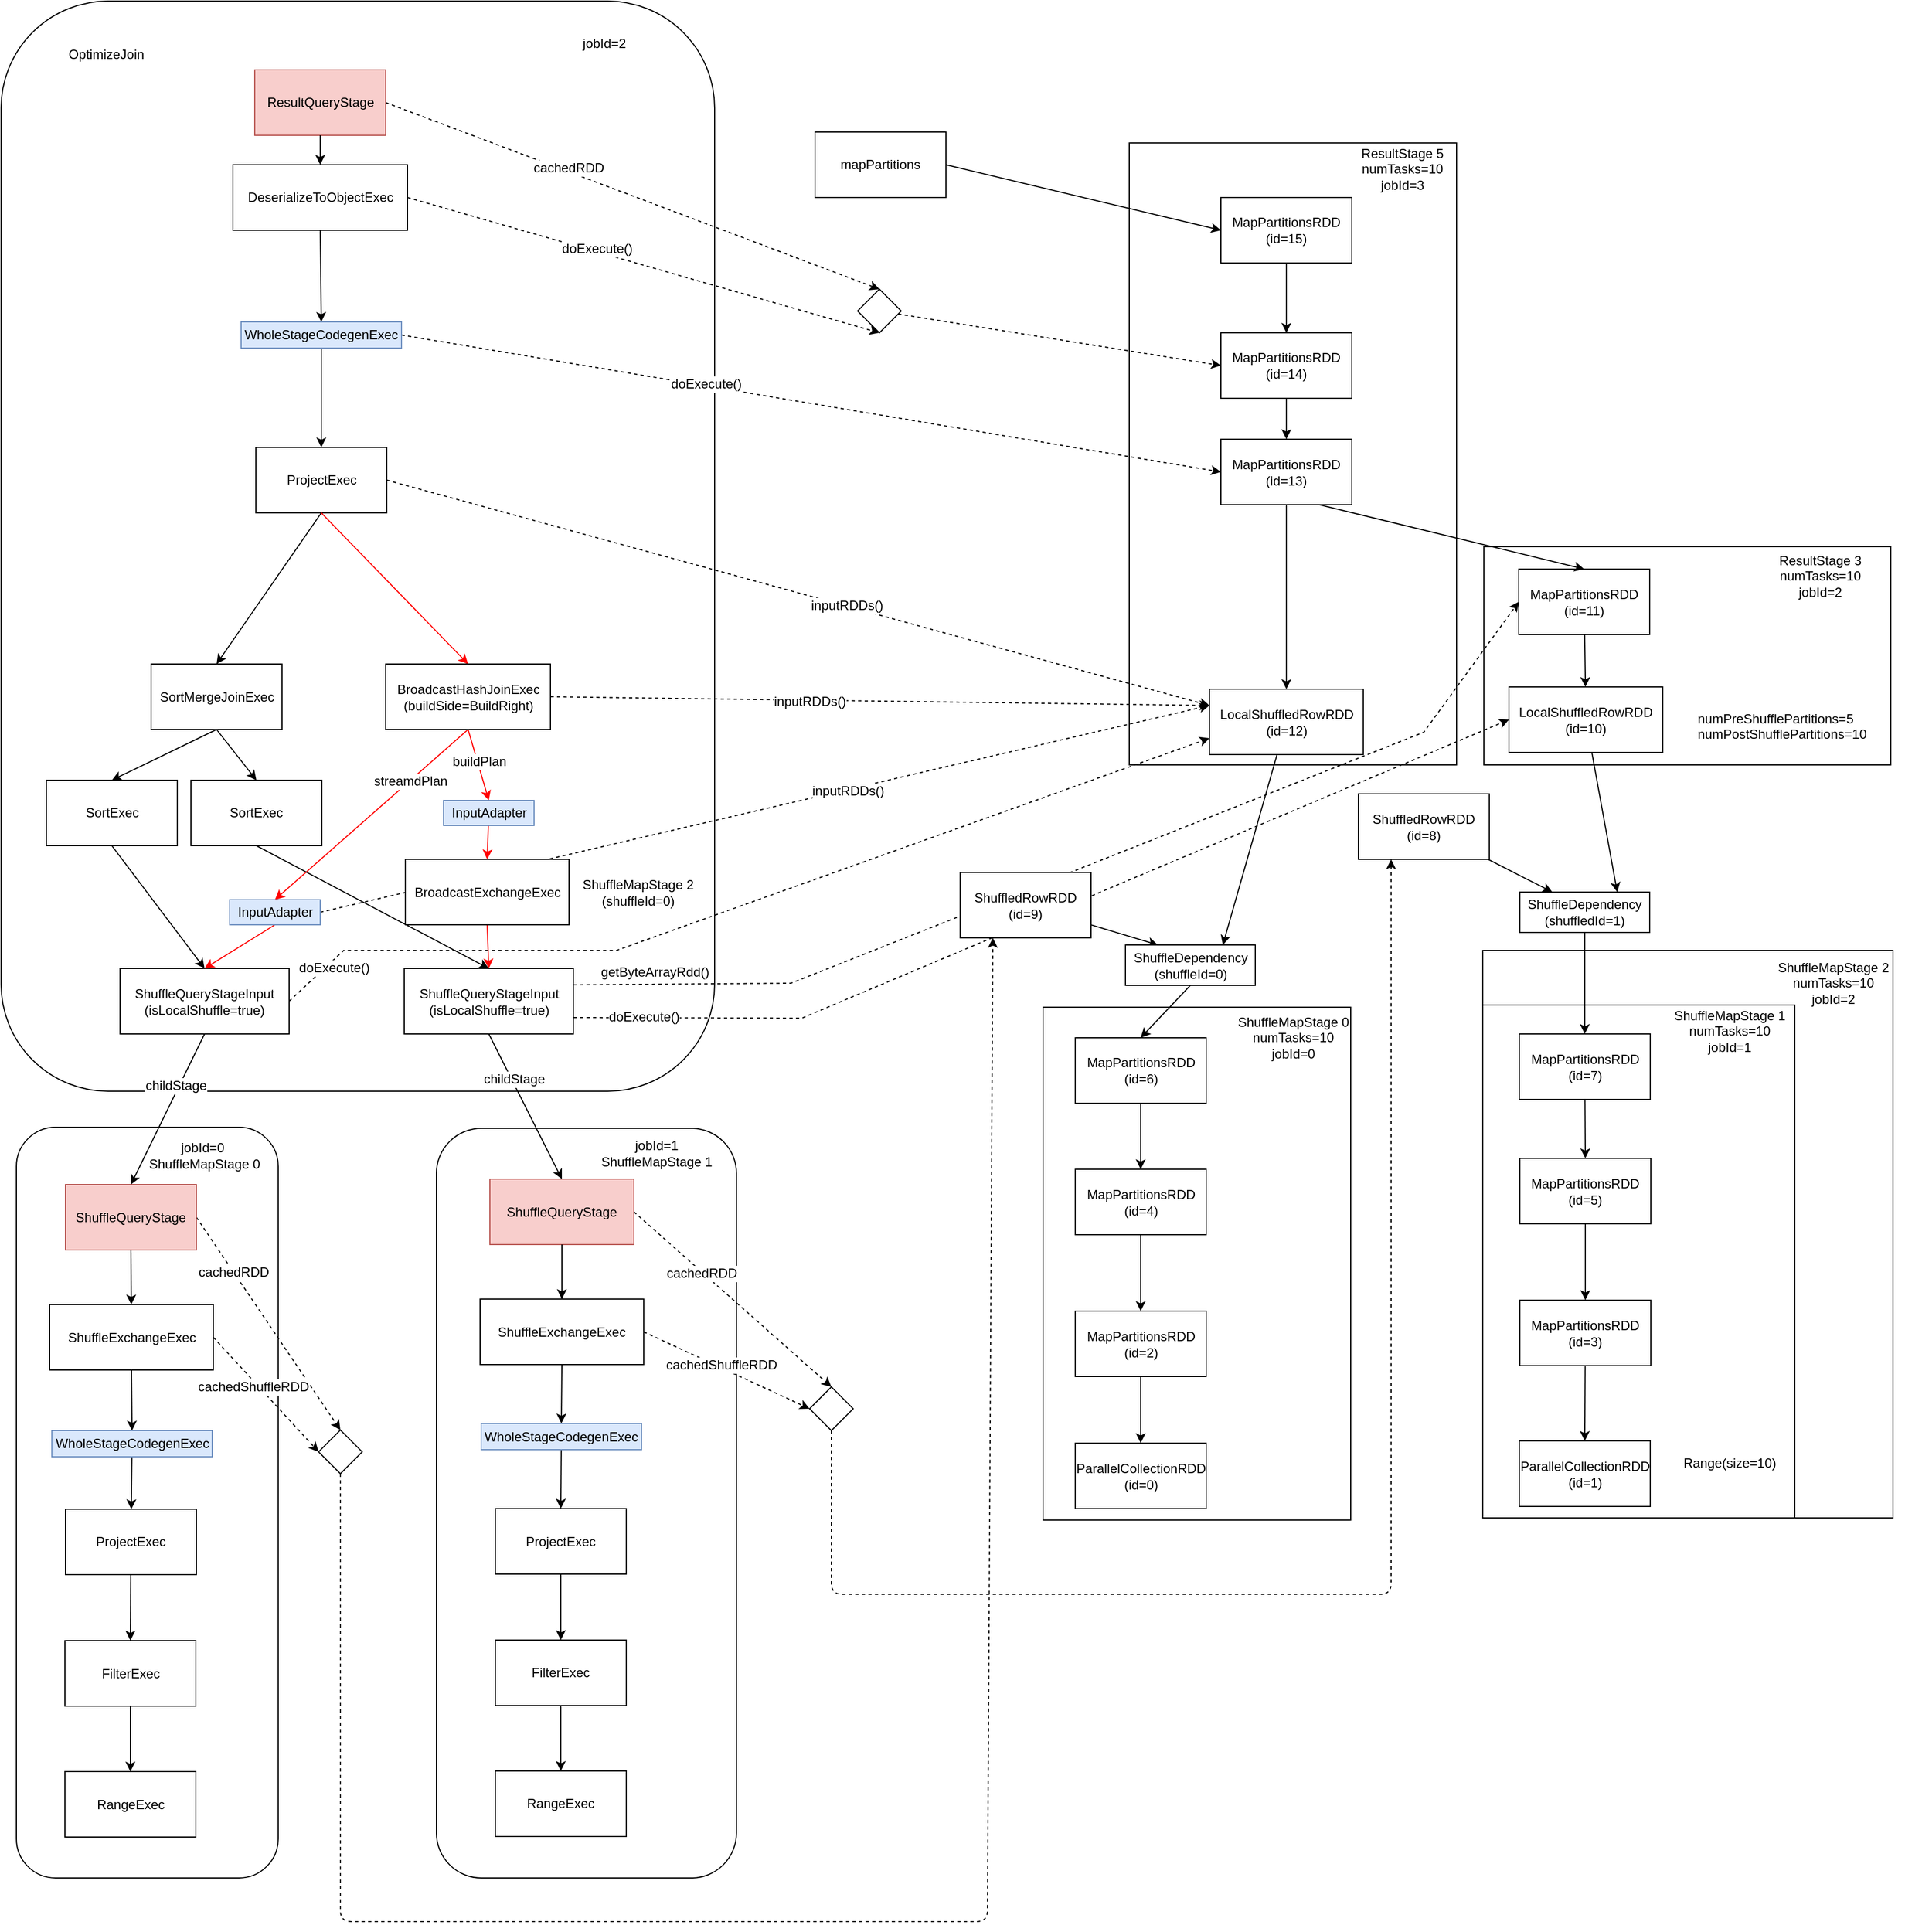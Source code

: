 <mxfile version="10.8.0" type="device"><diagram id="XQeV4VVUZS1YWY7sDf-z" name="第 1 页"><mxGraphModel dx="1158" dy="3215" grid="1" gridSize="10" guides="1" tooltips="1" connect="1" arrows="1" fold="1" page="1" pageScale="1" pageWidth="827" pageHeight="1169" math="0" shadow="0"><root><mxCell id="0"/><mxCell id="1" parent="0"/><mxCell id="0ETupRUefudQ_ra8ftzo-1" value="" style="rounded=0;whiteSpace=wrap;html=1;" vertex="1" parent="1"><mxGeometry x="1080" y="-1130" width="300" height="570" as="geometry"/></mxCell><mxCell id="0ETupRUefudQ_ra8ftzo-2" value="" style="rounded=0;whiteSpace=wrap;html=1;" vertex="1" parent="1"><mxGeometry x="1404" y="-390" width="376" height="520" as="geometry"/></mxCell><mxCell id="0ETupRUefudQ_ra8ftzo-3" value="" style="rounded=0;whiteSpace=wrap;html=1;" vertex="1" parent="1"><mxGeometry x="1404" y="-340" width="286" height="470" as="geometry"/></mxCell><mxCell id="0ETupRUefudQ_ra8ftzo-4" value="" style="rounded=0;whiteSpace=wrap;html=1;" vertex="1" parent="1"><mxGeometry x="1001" y="-338" width="282" height="470" as="geometry"/></mxCell><mxCell id="0ETupRUefudQ_ra8ftzo-5" value="" style="rounded=0;whiteSpace=wrap;html=1;" vertex="1" parent="1"><mxGeometry x="1405" y="-760" width="373" height="200" as="geometry"/></mxCell><mxCell id="0ETupRUefudQ_ra8ftzo-6" value="" style="rounded=1;whiteSpace=wrap;html=1;" vertex="1" parent="1"><mxGeometry x="46" y="-1260" width="654" height="999" as="geometry"/></mxCell><mxCell id="0ETupRUefudQ_ra8ftzo-7" value="" style="endArrow=classic;html=1;entryX=0.5;entryY=0;entryDx=0;entryDy=0;exitX=0.5;exitY=1;exitDx=0;exitDy=0;fillColor=#f8cecc;strokeColor=#FF0000;" edge="1" parent="1" source="0ETupRUefudQ_ra8ftzo-62" target="0ETupRUefudQ_ra8ftzo-135"><mxGeometry width="50" height="50" relative="1" as="geometry"><mxPoint x="382" y="-403.5" as="sourcePoint"/><mxPoint x="332" y="-353.5" as="targetPoint"/></mxGeometry></mxCell><mxCell id="0ETupRUefudQ_ra8ftzo-8" value="streamdPlan" style="text;html=1;resizable=0;points=[];align=center;verticalAlign=middle;labelBackgroundColor=#ffffff;" vertex="1" connectable="0" parent="0ETupRUefudQ_ra8ftzo-7"><mxGeometry x="-0.394" relative="1" as="geometry"><mxPoint as="offset"/></mxGeometry></mxCell><mxCell id="0ETupRUefudQ_ra8ftzo-9" value="" style="rounded=1;whiteSpace=wrap;html=1;" vertex="1" parent="1"><mxGeometry x="445" y="-227" width="275" height="687" as="geometry"/></mxCell><mxCell id="0ETupRUefudQ_ra8ftzo-10" value="" style="rounded=1;whiteSpace=wrap;html=1;" vertex="1" parent="1"><mxGeometry x="60" y="-228" width="240" height="688" as="geometry"/></mxCell><mxCell id="0ETupRUefudQ_ra8ftzo-11" value="" style="rounded=0;orthogonalLoop=1;jettySize=auto;html=1;endArrow=classic;endFill=1;exitX=0.5;exitY=1;exitDx=0;exitDy=0;" edge="1" parent="1" source="0ETupRUefudQ_ra8ftzo-50" target="0ETupRUefudQ_ra8ftzo-59"><mxGeometry relative="1" as="geometry"><mxPoint x="220" y="-91" as="sourcePoint"/><mxPoint x="140" y="-91" as="targetPoint"/></mxGeometry></mxCell><mxCell id="0ETupRUefudQ_ra8ftzo-12" style="edgeStyle=none;rounded=0;orthogonalLoop=1;jettySize=auto;html=1;endArrow=classic;endFill=1;exitX=0.5;exitY=1;exitDx=0;exitDy=0;entryX=0.5;entryY=0;entryDx=0;entryDy=0;" edge="1" parent="1" source="0ETupRUefudQ_ra8ftzo-59" target="0ETupRUefudQ_ra8ftzo-141"><mxGeometry relative="1" as="geometry"/></mxCell><mxCell id="0ETupRUefudQ_ra8ftzo-13" value="ProjectExec" style="rounded=0;whiteSpace=wrap;html=1;" vertex="1" parent="1"><mxGeometry x="105" y="122" width="120" height="60" as="geometry"/></mxCell><mxCell id="0ETupRUefudQ_ra8ftzo-14" style="edgeStyle=none;rounded=0;orthogonalLoop=1;jettySize=auto;html=1;endArrow=classic;endFill=1;exitX=0.5;exitY=1;exitDx=0;exitDy=0;entryX=0.5;entryY=0;entryDx=0;entryDy=0;" edge="1" parent="1" source="0ETupRUefudQ_ra8ftzo-56" target="0ETupRUefudQ_ra8ftzo-139"><mxGeometry relative="1" as="geometry"/></mxCell><mxCell id="0ETupRUefudQ_ra8ftzo-15" value="ProjectExec" style="rounded=0;whiteSpace=wrap;html=1;" vertex="1" parent="1"><mxGeometry x="499" y="121.5" width="120" height="60" as="geometry"/></mxCell><mxCell id="0ETupRUefudQ_ra8ftzo-16" value="" style="endArrow=none;html=1;exitX=0.5;exitY=0;exitDx=0;exitDy=0;entryX=0.5;entryY=1;entryDx=0;entryDy=0;startArrow=classic;startFill=1;endFill=0;" edge="1" parent="1" source="0ETupRUefudQ_ra8ftzo-50" target="0ETupRUefudQ_ra8ftzo-40"><mxGeometry width="50" height="50" relative="1" as="geometry"><mxPoint x="294.5" y="-166" as="sourcePoint"/><mxPoint x="119.5" y="-221.526" as="targetPoint"/></mxGeometry></mxCell><mxCell id="0ETupRUefudQ_ra8ftzo-17" value="childStage" style="text;html=1;resizable=0;points=[];align=center;verticalAlign=middle;labelBackgroundColor=#ffffff;" vertex="1" connectable="0" parent="0ETupRUefudQ_ra8ftzo-16"><mxGeometry x="0.304" y="3" relative="1" as="geometry"><mxPoint as="offset"/></mxGeometry></mxCell><mxCell id="0ETupRUefudQ_ra8ftzo-18" value="" style="endArrow=none;html=1;entryX=0.5;entryY=1;entryDx=0;entryDy=0;exitX=0.5;exitY=0;exitDx=0;exitDy=0;startArrow=classic;startFill=1;endFill=0;" edge="1" parent="1" source="0ETupRUefudQ_ra8ftzo-53" target="0ETupRUefudQ_ra8ftzo-47"><mxGeometry width="50" height="50" relative="1" as="geometry"><mxPoint x="504.5" y="-147" as="sourcePoint"/><mxPoint x="452.5" y="-216" as="targetPoint"/></mxGeometry></mxCell><mxCell id="0ETupRUefudQ_ra8ftzo-19" value="childStage" style="text;html=1;resizable=0;points=[];align=center;verticalAlign=middle;labelBackgroundColor=#ffffff;" vertex="1" connectable="0" parent="0ETupRUefudQ_ra8ftzo-18"><mxGeometry x="0.363" y="-2" relative="1" as="geometry"><mxPoint as="offset"/></mxGeometry></mxCell><mxCell id="0ETupRUefudQ_ra8ftzo-20" style="edgeStyle=none;rounded=0;orthogonalLoop=1;jettySize=auto;html=1;dashed=1;entryX=0.5;entryY=0;entryDx=0;entryDy=0;exitX=1;exitY=0.5;exitDx=0;exitDy=0;" edge="1" parent="1" source="0ETupRUefudQ_ra8ftzo-22" target="0ETupRUefudQ_ra8ftzo-118"><mxGeometry relative="1" as="geometry"/></mxCell><mxCell id="0ETupRUefudQ_ra8ftzo-21" value="cachedRDD" style="text;html=1;resizable=0;points=[];align=center;verticalAlign=middle;labelBackgroundColor=#ffffff;" vertex="1" connectable="0" parent="0ETupRUefudQ_ra8ftzo-20"><mxGeometry x="-0.266" y="3" relative="1" as="geometry"><mxPoint as="offset"/></mxGeometry></mxCell><mxCell id="0ETupRUefudQ_ra8ftzo-22" value="&lt;span&gt;ResultQueryStage&lt;/span&gt;" style="rounded=0;whiteSpace=wrap;html=1;fillColor=#f8cecc;strokeColor=#b85450;" vertex="1" parent="1"><mxGeometry x="278.5" y="-1197" width="120" height="60" as="geometry"/></mxCell><mxCell id="0ETupRUefudQ_ra8ftzo-23" style="edgeStyle=none;rounded=0;orthogonalLoop=1;jettySize=auto;html=1;exitX=0.5;exitY=1;exitDx=0;exitDy=0;entryX=0.5;entryY=0;entryDx=0;entryDy=0;endArrow=classic;endFill=1;" edge="1" parent="1" source="0ETupRUefudQ_ra8ftzo-22" target="0ETupRUefudQ_ra8ftzo-26"><mxGeometry relative="1" as="geometry"/></mxCell><mxCell id="0ETupRUefudQ_ra8ftzo-24" style="edgeStyle=none;rounded=0;orthogonalLoop=1;jettySize=auto;html=1;entryX=0.5;entryY=1;entryDx=0;entryDy=0;dashed=1;exitX=1;exitY=0.5;exitDx=0;exitDy=0;" edge="1" parent="1" source="0ETupRUefudQ_ra8ftzo-26" target="0ETupRUefudQ_ra8ftzo-118"><mxGeometry relative="1" as="geometry"/></mxCell><mxCell id="0ETupRUefudQ_ra8ftzo-25" value="doExecute()" style="text;html=1;resizable=0;points=[];align=center;verticalAlign=middle;labelBackgroundColor=#ffffff;" vertex="1" connectable="0" parent="0ETupRUefudQ_ra8ftzo-24"><mxGeometry x="-0.202" y="3" relative="1" as="geometry"><mxPoint as="offset"/></mxGeometry></mxCell><mxCell id="0ETupRUefudQ_ra8ftzo-26" value="&lt;span&gt;DeserializeToObjectExec&lt;/span&gt;" style="rounded=0;whiteSpace=wrap;html=1;" vertex="1" parent="1"><mxGeometry x="258.5" y="-1110" width="160" height="60" as="geometry"/></mxCell><mxCell id="0ETupRUefudQ_ra8ftzo-27" style="edgeStyle=none;rounded=0;orthogonalLoop=1;jettySize=auto;html=1;exitX=0.5;exitY=1;exitDx=0;exitDy=0;entryX=0.5;entryY=0;entryDx=0;entryDy=0;endArrow=classic;endFill=1;" edge="1" parent="1" source="0ETupRUefudQ_ra8ftzo-26" target="0ETupRUefudQ_ra8ftzo-131"><mxGeometry relative="1" as="geometry"/></mxCell><mxCell id="0ETupRUefudQ_ra8ftzo-28" style="edgeStyle=none;rounded=0;orthogonalLoop=1;jettySize=auto;html=1;dashed=1;exitX=1;exitY=0.5;exitDx=0;exitDy=0;entryX=0;entryY=0.25;entryDx=0;entryDy=0;" edge="1" parent="1" source="0ETupRUefudQ_ra8ftzo-62" target="0ETupRUefudQ_ra8ftzo-104"><mxGeometry relative="1" as="geometry"><mxPoint x="1050" y="-640" as="targetPoint"/></mxGeometry></mxCell><mxCell id="0ETupRUefudQ_ra8ftzo-29" value="&lt;span&gt;inputRDDs&lt;/span&gt;()" style="text;html=1;resizable=0;points=[];align=center;verticalAlign=middle;labelBackgroundColor=#ffffff;" vertex="1" connectable="0" parent="0ETupRUefudQ_ra8ftzo-28"><mxGeometry x="-0.213" y="-1" relative="1" as="geometry"><mxPoint as="offset"/></mxGeometry></mxCell><mxCell id="0ETupRUefudQ_ra8ftzo-30" style="edgeStyle=none;rounded=0;orthogonalLoop=1;jettySize=auto;html=1;dashed=1;entryX=0;entryY=0.25;entryDx=0;entryDy=0;exitX=1;exitY=0.5;exitDx=0;exitDy=0;" edge="1" parent="1" source="0ETupRUefudQ_ra8ftzo-32" target="0ETupRUefudQ_ra8ftzo-104"><mxGeometry relative="1" as="geometry"><mxPoint x="1030" y="-710" as="targetPoint"/></mxGeometry></mxCell><mxCell id="0ETupRUefudQ_ra8ftzo-31" value="inputRDDs()" style="text;html=1;resizable=0;points=[];align=center;verticalAlign=middle;labelBackgroundColor=#ffffff;" vertex="1" connectable="0" parent="0ETupRUefudQ_ra8ftzo-30"><mxGeometry x="0.117" y="1" relative="1" as="geometry"><mxPoint as="offset"/></mxGeometry></mxCell><mxCell id="0ETupRUefudQ_ra8ftzo-32" value="ProjectExec" style="rounded=0;whiteSpace=wrap;html=1;" vertex="1" parent="1"><mxGeometry x="279.5" y="-851" width="120" height="60" as="geometry"/></mxCell><mxCell id="0ETupRUefudQ_ra8ftzo-33" style="edgeStyle=none;rounded=0;orthogonalLoop=1;jettySize=auto;html=1;exitX=0.5;exitY=1;exitDx=0;exitDy=0;entryX=0.5;entryY=0;entryDx=0;entryDy=0;endArrow=classic;endFill=1;" edge="1" parent="1" source="0ETupRUefudQ_ra8ftzo-32" target="0ETupRUefudQ_ra8ftzo-34"><mxGeometry relative="1" as="geometry"/></mxCell><mxCell id="0ETupRUefudQ_ra8ftzo-34" value="SortMergeJoinExec" style="rounded=0;whiteSpace=wrap;html=1;" vertex="1" parent="1"><mxGeometry x="183.5" y="-652.5" width="120" height="60" as="geometry"/></mxCell><mxCell id="0ETupRUefudQ_ra8ftzo-35" style="edgeStyle=none;rounded=0;orthogonalLoop=1;jettySize=auto;html=1;exitX=0.5;exitY=1;exitDx=0;exitDy=0;entryX=0.5;entryY=0;entryDx=0;entryDy=0;endArrow=classic;endFill=1;" edge="1" parent="1" source="0ETupRUefudQ_ra8ftzo-34" target="0ETupRUefudQ_ra8ftzo-36"><mxGeometry relative="1" as="geometry"/></mxCell><mxCell id="0ETupRUefudQ_ra8ftzo-36" value="SortExec" style="rounded=0;whiteSpace=wrap;html=1;" vertex="1" parent="1"><mxGeometry x="87.5" y="-546" width="120" height="60" as="geometry"/></mxCell><mxCell id="0ETupRUefudQ_ra8ftzo-37" style="edgeStyle=none;rounded=0;orthogonalLoop=1;jettySize=auto;html=1;entryX=0.5;entryY=0;entryDx=0;entryDy=0;endArrow=classic;endFill=1;exitX=0.5;exitY=1;exitDx=0;exitDy=0;" edge="1" parent="1" source="0ETupRUefudQ_ra8ftzo-36" target="0ETupRUefudQ_ra8ftzo-40"><mxGeometry relative="1" as="geometry"/></mxCell><mxCell id="0ETupRUefudQ_ra8ftzo-38" style="edgeStyle=none;rounded=0;orthogonalLoop=1;jettySize=auto;html=1;entryX=0;entryY=0.75;entryDx=0;entryDy=0;dashed=1;exitX=1;exitY=0.5;exitDx=0;exitDy=0;" edge="1" parent="1" source="0ETupRUefudQ_ra8ftzo-40" target="0ETupRUefudQ_ra8ftzo-104"><mxGeometry relative="1" as="geometry"><Array as="points"><mxPoint x="360" y="-390"/><mxPoint x="610" y="-390"/></Array></mxGeometry></mxCell><mxCell id="0ETupRUefudQ_ra8ftzo-39" value="doExecute()" style="text;html=1;resizable=0;points=[];align=center;verticalAlign=middle;labelBackgroundColor=#ffffff;" vertex="1" connectable="0" parent="0ETupRUefudQ_ra8ftzo-38"><mxGeometry x="0.164" relative="1" as="geometry"><mxPoint x="-450.5" y="84.5" as="offset"/></mxGeometry></mxCell><mxCell id="0ETupRUefudQ_ra8ftzo-40" value="&lt;span&gt;ShuffleQueryStageInput&lt;br&gt;(isLocalShuffle=true)&lt;br&gt;&lt;/span&gt;" style="rounded=0;whiteSpace=wrap;html=1;" vertex="1" parent="1"><mxGeometry x="155" y="-373.5" width="155" height="60" as="geometry"/></mxCell><mxCell id="0ETupRUefudQ_ra8ftzo-41" style="edgeStyle=none;rounded=0;orthogonalLoop=1;jettySize=auto;html=1;entryX=0.5;entryY=0;entryDx=0;entryDy=0;endArrow=classic;endFill=1;exitX=0.5;exitY=1;exitDx=0;exitDy=0;" edge="1" parent="1" source="0ETupRUefudQ_ra8ftzo-63" target="0ETupRUefudQ_ra8ftzo-47"><mxGeometry relative="1" as="geometry"/></mxCell><mxCell id="0ETupRUefudQ_ra8ftzo-42" style="edgeStyle=none;rounded=0;orthogonalLoop=1;jettySize=auto;html=1;entryX=0.5;entryY=0;entryDx=0;entryDy=0;startArrow=none;startFill=0;endArrow=classic;endFill=1;exitX=0.5;exitY=1;exitDx=0;exitDy=0;fillColor=#f8cecc;strokeColor=#FF0000;" edge="1" parent="1" source="0ETupRUefudQ_ra8ftzo-144" target="0ETupRUefudQ_ra8ftzo-47"><mxGeometry relative="1" as="geometry"/></mxCell><mxCell id="0ETupRUefudQ_ra8ftzo-43" style="edgeStyle=none;rounded=0;orthogonalLoop=1;jettySize=auto;html=1;entryX=0;entryY=0.5;entryDx=0;entryDy=0;dashed=1;exitX=1;exitY=0.75;exitDx=0;exitDy=0;" edge="1" parent="1" source="0ETupRUefudQ_ra8ftzo-47" target="0ETupRUefudQ_ra8ftzo-75"><mxGeometry relative="1" as="geometry"><Array as="points"><mxPoint x="780" y="-328"/></Array></mxGeometry></mxCell><mxCell id="0ETupRUefudQ_ra8ftzo-44" value="doExecute()" style="text;html=1;resizable=0;points=[];align=center;verticalAlign=middle;labelBackgroundColor=#ffffff;" vertex="1" connectable="0" parent="0ETupRUefudQ_ra8ftzo-43"><mxGeometry x="-0.413" y="1" relative="1" as="geometry"><mxPoint x="-199" y="22" as="offset"/></mxGeometry></mxCell><mxCell id="0ETupRUefudQ_ra8ftzo-45" style="edgeStyle=none;rounded=0;orthogonalLoop=1;jettySize=auto;html=1;entryX=0;entryY=0.5;entryDx=0;entryDy=0;dashed=1;exitX=1;exitY=0.25;exitDx=0;exitDy=0;" edge="1" parent="1" source="0ETupRUefudQ_ra8ftzo-47" target="0ETupRUefudQ_ra8ftzo-73"><mxGeometry relative="1" as="geometry"><Array as="points"><mxPoint x="770" y="-360"/><mxPoint x="1350" y="-590"/></Array></mxGeometry></mxCell><mxCell id="0ETupRUefudQ_ra8ftzo-46" value="getByteArrayRdd()&lt;br&gt;" style="text;html=1;resizable=0;points=[];align=center;verticalAlign=middle;labelBackgroundColor=#ffffff;" vertex="1" connectable="0" parent="0ETupRUefudQ_ra8ftzo-45"><mxGeometry x="-0.046" y="3" relative="1" as="geometry"><mxPoint x="-370" y="89.5" as="offset"/></mxGeometry></mxCell><mxCell id="0ETupRUefudQ_ra8ftzo-47" value="&lt;span&gt;ShuffleQueryStageInput&lt;br&gt;(isLocalShuffle=true)&lt;br&gt;&lt;/span&gt;" style="rounded=0;whiteSpace=wrap;html=1;" vertex="1" parent="1"><mxGeometry x="415.5" y="-373.5" width="155" height="60" as="geometry"/></mxCell><mxCell id="0ETupRUefudQ_ra8ftzo-48" style="edgeStyle=none;rounded=0;orthogonalLoop=1;jettySize=auto;html=1;entryX=0.5;entryY=0;entryDx=0;entryDy=0;dashed=1;exitX=1;exitY=0.5;exitDx=0;exitDy=0;" edge="1" parent="1" source="0ETupRUefudQ_ra8ftzo-50" target="0ETupRUefudQ_ra8ftzo-115"><mxGeometry relative="1" as="geometry"/></mxCell><mxCell id="0ETupRUefudQ_ra8ftzo-49" value="cachedRDD" style="text;html=1;resizable=0;points=[];align=center;verticalAlign=middle;labelBackgroundColor=#ffffff;" vertex="1" connectable="0" parent="0ETupRUefudQ_ra8ftzo-48"><mxGeometry x="-0.482" relative="1" as="geometry"><mxPoint as="offset"/></mxGeometry></mxCell><mxCell id="0ETupRUefudQ_ra8ftzo-50" value="&lt;span&gt;ShuffleQueryStage&lt;/span&gt;" style="rounded=0;whiteSpace=wrap;html=1;fillColor=#f8cecc;strokeColor=#b85450;" vertex="1" parent="1"><mxGeometry x="105" y="-175.5" width="120" height="60" as="geometry"/></mxCell><mxCell id="0ETupRUefudQ_ra8ftzo-51" style="edgeStyle=none;rounded=0;orthogonalLoop=1;jettySize=auto;html=1;entryX=0.5;entryY=0;entryDx=0;entryDy=0;dashed=1;exitX=1;exitY=0.5;exitDx=0;exitDy=0;" edge="1" parent="1" source="0ETupRUefudQ_ra8ftzo-53" target="0ETupRUefudQ_ra8ftzo-116"><mxGeometry relative="1" as="geometry"/></mxCell><mxCell id="0ETupRUefudQ_ra8ftzo-52" value="cachedRDD" style="text;html=1;resizable=0;points=[];align=center;verticalAlign=middle;labelBackgroundColor=#ffffff;" vertex="1" connectable="0" parent="0ETupRUefudQ_ra8ftzo-51"><mxGeometry x="-0.308" y="-1" relative="1" as="geometry"><mxPoint as="offset"/></mxGeometry></mxCell><mxCell id="0ETupRUefudQ_ra8ftzo-53" value="&lt;span&gt;Shuffle&lt;/span&gt;&lt;span&gt;QueryStage&lt;/span&gt;" style="rounded=0;whiteSpace=wrap;html=1;fillColor=#f8cecc;strokeColor=#b85450;" vertex="1" parent="1"><mxGeometry x="494" y="-180.5" width="132" height="60" as="geometry"/></mxCell><mxCell id="0ETupRUefudQ_ra8ftzo-54" style="edgeStyle=none;rounded=0;orthogonalLoop=1;jettySize=auto;html=1;entryX=0;entryY=0.5;entryDx=0;entryDy=0;dashed=1;exitX=1;exitY=0.5;exitDx=0;exitDy=0;" edge="1" parent="1" source="0ETupRUefudQ_ra8ftzo-56" target="0ETupRUefudQ_ra8ftzo-116"><mxGeometry relative="1" as="geometry"/></mxCell><mxCell id="0ETupRUefudQ_ra8ftzo-55" value="cachedShuffleRDD" style="text;html=1;resizable=0;points=[];align=center;verticalAlign=middle;labelBackgroundColor=#ffffff;" vertex="1" connectable="0" parent="0ETupRUefudQ_ra8ftzo-54"><mxGeometry x="-0.316" y="-2" relative="1" as="geometry"><mxPoint x="19" y="4" as="offset"/></mxGeometry></mxCell><mxCell id="0ETupRUefudQ_ra8ftzo-56" value="&lt;span&gt;ShuffleExchangeExec&lt;/span&gt;" style="rounded=0;whiteSpace=wrap;html=1;" vertex="1" parent="1"><mxGeometry x="485" y="-70.5" width="150" height="60" as="geometry"/></mxCell><mxCell id="0ETupRUefudQ_ra8ftzo-57" style="edgeStyle=none;rounded=0;orthogonalLoop=1;jettySize=auto;html=1;entryX=0;entryY=0.5;entryDx=0;entryDy=0;dashed=1;exitX=1;exitY=0.5;exitDx=0;exitDy=0;" edge="1" parent="1" source="0ETupRUefudQ_ra8ftzo-59" target="0ETupRUefudQ_ra8ftzo-115"><mxGeometry relative="1" as="geometry"/></mxCell><mxCell id="0ETupRUefudQ_ra8ftzo-58" value="cachedShuffleRDD" style="text;html=1;resizable=0;points=[];align=center;verticalAlign=middle;labelBackgroundColor=#ffffff;" vertex="1" connectable="0" parent="0ETupRUefudQ_ra8ftzo-57"><mxGeometry x="-0.378" y="2" relative="1" as="geometry"><mxPoint x="5" y="14" as="offset"/></mxGeometry></mxCell><mxCell id="0ETupRUefudQ_ra8ftzo-59" value="&lt;pre&gt;&lt;font face=&quot;Helvetica&quot;&gt;ShuffleExchangeExec&lt;/font&gt;&lt;/pre&gt;" style="rounded=0;whiteSpace=wrap;html=1;" vertex="1" parent="1"><mxGeometry x="90.5" y="-65.5" width="150" height="60" as="geometry"/></mxCell><mxCell id="0ETupRUefudQ_ra8ftzo-60" value="" style="endArrow=classic;html=1;exitX=0.5;exitY=1;exitDx=0;exitDy=0;" edge="1" parent="1" source="0ETupRUefudQ_ra8ftzo-53" target="0ETupRUefudQ_ra8ftzo-56"><mxGeometry width="50" height="50" relative="1" as="geometry"><mxPoint x="565" y="-120.5" as="sourcePoint"/><mxPoint x="515" y="-70.5" as="targetPoint"/></mxGeometry></mxCell><mxCell id="0ETupRUefudQ_ra8ftzo-61" style="edgeStyle=none;rounded=0;orthogonalLoop=1;jettySize=auto;html=1;endArrow=classic;endFill=1;exitX=0.5;exitY=1;exitDx=0;exitDy=0;entryX=0.5;entryY=0;entryDx=0;entryDy=0;fillColor=#f8cecc;strokeColor=#FF0000;" edge="1" parent="1" source="0ETupRUefudQ_ra8ftzo-32" target="0ETupRUefudQ_ra8ftzo-62"><mxGeometry relative="1" as="geometry"/></mxCell><mxCell id="0ETupRUefudQ_ra8ftzo-62" value="BroadcastHashJoinExec&lt;br&gt;(buildSide=BuildRight)&lt;br&gt;" style="rounded=0;whiteSpace=wrap;html=1;" vertex="1" parent="1"><mxGeometry x="398.5" y="-652.5" width="151" height="60" as="geometry"/></mxCell><mxCell id="0ETupRUefudQ_ra8ftzo-63" value="SortExec" style="rounded=0;whiteSpace=wrap;html=1;" vertex="1" parent="1"><mxGeometry x="220" y="-546" width="120" height="60" as="geometry"/></mxCell><mxCell id="0ETupRUefudQ_ra8ftzo-64" value="" style="endArrow=classic;html=1;entryX=0.5;entryY=0;entryDx=0;entryDy=0;exitX=0.5;exitY=1;exitDx=0;exitDy=0;" edge="1" parent="1" source="0ETupRUefudQ_ra8ftzo-34" target="0ETupRUefudQ_ra8ftzo-63"><mxGeometry width="50" height="50" relative="1" as="geometry"><mxPoint x="399" y="-453.5" as="sourcePoint"/><mxPoint x="349" y="-403.5" as="targetPoint"/></mxGeometry></mxCell><mxCell id="0ETupRUefudQ_ra8ftzo-65" value="" style="endArrow=classic;html=1;entryX=0.5;entryY=0;entryDx=0;entryDy=0;exitX=0.5;exitY=1;exitDx=0;exitDy=0;fillColor=#f8cecc;strokeColor=#FF0000;" edge="1" parent="1" source="0ETupRUefudQ_ra8ftzo-62" target="0ETupRUefudQ_ra8ftzo-137"><mxGeometry width="50" height="50" relative="1" as="geometry"><mxPoint x="622" y="-433.5" as="sourcePoint"/><mxPoint x="572" y="-383.5" as="targetPoint"/></mxGeometry></mxCell><mxCell id="0ETupRUefudQ_ra8ftzo-66" value="buildPlan" style="text;html=1;resizable=0;points=[];align=center;verticalAlign=middle;labelBackgroundColor=#ffffff;" vertex="1" connectable="0" parent="0ETupRUefudQ_ra8ftzo-65"><mxGeometry x="-0.087" y="1" relative="1" as="geometry"><mxPoint as="offset"/></mxGeometry></mxCell><mxCell id="0ETupRUefudQ_ra8ftzo-67" value="OptimizeJoin" style="text;html=1;strokeColor=none;fillColor=none;align=center;verticalAlign=middle;whiteSpace=wrap;rounded=0;" vertex="1" parent="1"><mxGeometry x="104" y="-1221" width="77" height="20" as="geometry"/></mxCell><mxCell id="0ETupRUefudQ_ra8ftzo-68" value="jobId=0&amp;nbsp;&lt;br&gt;ShuffleMapStage 0&lt;br&gt;" style="text;html=1;strokeColor=none;fillColor=none;align=center;verticalAlign=middle;whiteSpace=wrap;rounded=0;" vertex="1" parent="1"><mxGeometry x="175" y="-212" width="115" height="20" as="geometry"/></mxCell><mxCell id="0ETupRUefudQ_ra8ftzo-69" value="jobId=1&lt;br&gt;ShuffleMapStage 1&lt;br&gt;" style="text;html=1;strokeColor=none;fillColor=none;align=center;verticalAlign=middle;whiteSpace=wrap;rounded=0;" vertex="1" parent="1"><mxGeometry x="587" y="-214" width="120" height="20" as="geometry"/></mxCell><mxCell id="0ETupRUefudQ_ra8ftzo-70" value="jobId=2" style="text;html=1;strokeColor=none;fillColor=none;align=center;verticalAlign=middle;whiteSpace=wrap;rounded=0;" vertex="1" parent="1"><mxGeometry x="578.5" y="-1231" width="40" height="20" as="geometry"/></mxCell><mxCell id="0ETupRUefudQ_ra8ftzo-71" value="ShuffleMapStage 2&lt;br&gt;(shuffleId=0)" style="text;html=1;strokeColor=none;fillColor=none;align=center;verticalAlign=middle;whiteSpace=wrap;rounded=0;" vertex="1" parent="1"><mxGeometry x="572.5" y="-453.5" width="114" height="20" as="geometry"/></mxCell><mxCell id="0ETupRUefudQ_ra8ftzo-72" style="rounded=0;orthogonalLoop=1;jettySize=auto;html=1;" edge="1" parent="1" source="0ETupRUefudQ_ra8ftzo-73" target="0ETupRUefudQ_ra8ftzo-75"><mxGeometry relative="1" as="geometry"/></mxCell><mxCell id="0ETupRUefudQ_ra8ftzo-73" value="MapPartitionsRDD&lt;br&gt;(id=11)&lt;br&gt;" style="rounded=0;whiteSpace=wrap;html=1;" vertex="1" parent="1"><mxGeometry x="1437" y="-739.5" width="120" height="60" as="geometry"/></mxCell><mxCell id="0ETupRUefudQ_ra8ftzo-74" style="edgeStyle=none;rounded=0;orthogonalLoop=1;jettySize=auto;html=1;entryX=0.75;entryY=0;entryDx=0;entryDy=0;" edge="1" parent="1" source="0ETupRUefudQ_ra8ftzo-75" target="0ETupRUefudQ_ra8ftzo-122"><mxGeometry relative="1" as="geometry"><mxPoint x="1498" y="-310" as="targetPoint"/></mxGeometry></mxCell><mxCell id="0ETupRUefudQ_ra8ftzo-75" value="LocalShuffledRowRDD&lt;br&gt;(id=10)&lt;br&gt;" style="rounded=0;whiteSpace=wrap;html=1;" vertex="1" parent="1"><mxGeometry x="1428" y="-631.5" width="141" height="60" as="geometry"/></mxCell><mxCell id="0ETupRUefudQ_ra8ftzo-76" style="edgeStyle=none;rounded=0;orthogonalLoop=1;jettySize=auto;html=1;entryX=0.5;entryY=0;entryDx=0;entryDy=0;" edge="1" parent="1" source="0ETupRUefudQ_ra8ftzo-77" target="0ETupRUefudQ_ra8ftzo-79"><mxGeometry relative="1" as="geometry"/></mxCell><mxCell id="0ETupRUefudQ_ra8ftzo-77" value="MapPartitionsRDD&lt;br&gt;(id=7)&lt;br&gt;" style="rounded=0;whiteSpace=wrap;html=1;" vertex="1" parent="1"><mxGeometry x="1437.5" y="-313.5" width="120" height="60" as="geometry"/></mxCell><mxCell id="0ETupRUefudQ_ra8ftzo-78" style="edgeStyle=none;rounded=0;orthogonalLoop=1;jettySize=auto;html=1;entryX=0.5;entryY=0;entryDx=0;entryDy=0;" edge="1" parent="1" source="0ETupRUefudQ_ra8ftzo-79" target="0ETupRUefudQ_ra8ftzo-81"><mxGeometry relative="1" as="geometry"/></mxCell><mxCell id="0ETupRUefudQ_ra8ftzo-79" value="MapPartitionsRDD&lt;br&gt;(id=5)&lt;br&gt;" style="rounded=0;whiteSpace=wrap;html=1;" vertex="1" parent="1"><mxGeometry x="1438" y="-199.5" width="120" height="60" as="geometry"/></mxCell><mxCell id="0ETupRUefudQ_ra8ftzo-80" style="edgeStyle=none;rounded=0;orthogonalLoop=1;jettySize=auto;html=1;entryX=0.5;entryY=0;entryDx=0;entryDy=0;" edge="1" parent="1" source="0ETupRUefudQ_ra8ftzo-81" target="0ETupRUefudQ_ra8ftzo-82"><mxGeometry relative="1" as="geometry"/></mxCell><mxCell id="0ETupRUefudQ_ra8ftzo-81" value="MapPartitionsRDD&lt;br&gt;(id=3)&lt;br&gt;" style="rounded=0;whiteSpace=wrap;html=1;" vertex="1" parent="1"><mxGeometry x="1438" y="-69.5" width="120" height="60" as="geometry"/></mxCell><mxCell id="0ETupRUefudQ_ra8ftzo-82" value="ParallelCollectionRDD&lt;br&gt;(id=1)&lt;br&gt;" style="rounded=0;whiteSpace=wrap;html=1;" vertex="1" parent="1"><mxGeometry x="1437.5" y="59.5" width="120" height="60" as="geometry"/></mxCell><mxCell id="0ETupRUefudQ_ra8ftzo-83" value="Range(size=10)" style="text;html=1;strokeColor=none;fillColor=none;align=center;verticalAlign=middle;whiteSpace=wrap;rounded=0;" vertex="1" parent="1"><mxGeometry x="1579.5" y="69.5" width="101" height="20" as="geometry"/></mxCell><mxCell id="0ETupRUefudQ_ra8ftzo-84" value="ShuffleMapStage 2&lt;br&gt;numTasks=10&lt;br&gt;jobId=2&lt;br&gt;" style="text;html=1;strokeColor=none;fillColor=none;align=center;verticalAlign=middle;whiteSpace=wrap;rounded=0;" vertex="1" parent="1"><mxGeometry x="1661" y="-370.5" width="129" height="20" as="geometry"/></mxCell><mxCell id="0ETupRUefudQ_ra8ftzo-85" value="ResultStage 3&lt;br&gt;numTasks=10&lt;br&gt;jobId=2&lt;br&gt;" style="text;html=1;strokeColor=none;fillColor=none;align=center;verticalAlign=middle;whiteSpace=wrap;rounded=0;" vertex="1" parent="1"><mxGeometry x="1674" y="-743.5" width="79" height="20" as="geometry"/></mxCell><mxCell id="0ETupRUefudQ_ra8ftzo-86" value="MapPartitionsRDD&lt;br&gt;(id=6)&lt;br&gt;" style="rounded=0;whiteSpace=wrap;html=1;" vertex="1" parent="1"><mxGeometry x="1030.5" y="-310" width="120" height="60" as="geometry"/></mxCell><mxCell id="0ETupRUefudQ_ra8ftzo-87" style="edgeStyle=none;rounded=0;orthogonalLoop=1;jettySize=auto;html=1;entryX=0.5;entryY=0;entryDx=0;entryDy=0;" edge="1" parent="1" source="0ETupRUefudQ_ra8ftzo-88" target="0ETupRUefudQ_ra8ftzo-90"><mxGeometry relative="1" as="geometry"/></mxCell><mxCell id="0ETupRUefudQ_ra8ftzo-88" value="MapPartitionsRDD&lt;br&gt;(id=4)&lt;br&gt;" style="rounded=0;whiteSpace=wrap;html=1;" vertex="1" parent="1"><mxGeometry x="1030.5" y="-189.5" width="120" height="60" as="geometry"/></mxCell><mxCell id="0ETupRUefudQ_ra8ftzo-89" style="edgeStyle=none;rounded=0;orthogonalLoop=1;jettySize=auto;html=1;entryX=0.5;entryY=0;entryDx=0;entryDy=0;" edge="1" parent="1" source="0ETupRUefudQ_ra8ftzo-90" target="0ETupRUefudQ_ra8ftzo-91"><mxGeometry relative="1" as="geometry"/></mxCell><mxCell id="0ETupRUefudQ_ra8ftzo-90" value="MapPartitionsRDD&lt;br&gt;(id=2)&lt;br&gt;" style="rounded=0;whiteSpace=wrap;html=1;" vertex="1" parent="1"><mxGeometry x="1030.5" y="-59.5" width="120" height="60" as="geometry"/></mxCell><mxCell id="0ETupRUefudQ_ra8ftzo-91" value="ParallelCollectionRDD&lt;br&gt;(id=0)&lt;br&gt;" style="rounded=0;whiteSpace=wrap;html=1;" vertex="1" parent="1"><mxGeometry x="1030.5" y="61.5" width="120" height="60" as="geometry"/></mxCell><mxCell id="0ETupRUefudQ_ra8ftzo-92" value="ShuffleMapStage 0&lt;br&gt;numTasks=10&lt;br&gt;jobId=0&lt;br&gt;" style="text;html=1;strokeColor=none;fillColor=none;align=center;verticalAlign=middle;whiteSpace=wrap;rounded=0;" vertex="1" parent="1"><mxGeometry x="1165.5" y="-320" width="129" height="20" as="geometry"/></mxCell><mxCell id="0ETupRUefudQ_ra8ftzo-93" value="ShuffleMapStage 1&lt;br&gt;numTasks=10&lt;br&gt;jobId=1&lt;br&gt;" style="text;html=1;strokeColor=none;fillColor=none;align=center;verticalAlign=middle;whiteSpace=wrap;rounded=0;" vertex="1" parent="1"><mxGeometry x="1565.5" y="-326" width="129" height="20" as="geometry"/></mxCell><mxCell id="0ETupRUefudQ_ra8ftzo-94" value="numPreShufflePartitions=5&lt;br&gt;numPostShufflePartitions=10" style="text;html=1;" vertex="1" parent="1"><mxGeometry x="1599" y="-616" width="181" height="35" as="geometry"/></mxCell><mxCell id="0ETupRUefudQ_ra8ftzo-95" value="" style="endArrow=classic;html=1;exitX=0.5;exitY=1;exitDx=0;exitDy=0;entryX=0.5;entryY=0;entryDx=0;entryDy=0;" edge="1" parent="1" source="0ETupRUefudQ_ra8ftzo-86" target="0ETupRUefudQ_ra8ftzo-88"><mxGeometry width="50" height="50" relative="1" as="geometry"><mxPoint x="1133" y="-188" as="sourcePoint"/><mxPoint x="1183" y="-238" as="targetPoint"/></mxGeometry></mxCell><mxCell id="0ETupRUefudQ_ra8ftzo-96" style="edgeStyle=none;rounded=0;orthogonalLoop=1;jettySize=auto;html=1;entryX=0.25;entryY=0;entryDx=0;entryDy=0;" edge="1" parent="1" source="0ETupRUefudQ_ra8ftzo-97" target="0ETupRUefudQ_ra8ftzo-120"><mxGeometry relative="1" as="geometry"/></mxCell><mxCell id="0ETupRUefudQ_ra8ftzo-97" value="ShuffledRowRDD&lt;br&gt;(id=9)&lt;br&gt;" style="rounded=0;whiteSpace=wrap;html=1;" vertex="1" parent="1"><mxGeometry x="925" y="-461.5" width="120" height="60" as="geometry"/></mxCell><mxCell id="0ETupRUefudQ_ra8ftzo-98" value="" style="endArrow=classic;html=1;entryX=0.25;entryY=1;entryDx=0;entryDy=0;dashed=1;" edge="1" parent="1" source="0ETupRUefudQ_ra8ftzo-115" target="0ETupRUefudQ_ra8ftzo-97"><mxGeometry width="50" height="50" relative="1" as="geometry"><mxPoint x="310" y="-120" as="sourcePoint"/><mxPoint x="360" y="-170" as="targetPoint"/><Array as="points"><mxPoint x="357" y="500"/><mxPoint x="950" y="500"/></Array></mxGeometry></mxCell><mxCell id="0ETupRUefudQ_ra8ftzo-99" style="edgeStyle=none;rounded=0;orthogonalLoop=1;jettySize=auto;html=1;entryX=0.25;entryY=0;entryDx=0;entryDy=0;" edge="1" parent="1" source="0ETupRUefudQ_ra8ftzo-100" target="0ETupRUefudQ_ra8ftzo-122"><mxGeometry relative="1" as="geometry"/></mxCell><mxCell id="0ETupRUefudQ_ra8ftzo-100" value="ShuffledRowRDD&lt;br&gt;(id=8)&lt;br&gt;" style="rounded=0;whiteSpace=wrap;html=1;" vertex="1" parent="1"><mxGeometry x="1290" y="-533.5" width="120" height="60" as="geometry"/></mxCell><mxCell id="0ETupRUefudQ_ra8ftzo-101" value="" style="endArrow=classic;html=1;exitX=0.5;exitY=1;exitDx=0;exitDy=0;entryX=0.25;entryY=1;entryDx=0;entryDy=0;dashed=1;" edge="1" parent="1" source="0ETupRUefudQ_ra8ftzo-116" target="0ETupRUefudQ_ra8ftzo-100"><mxGeometry x="-0.006" y="-33" width="50" height="50" relative="1" as="geometry"><mxPoint x="820" y="-80" as="sourcePoint"/><mxPoint x="870" y="-130" as="targetPoint"/><Array as="points"><mxPoint x="807" y="200"/><mxPoint x="1320" y="200"/></Array><mxPoint as="offset"/></mxGeometry></mxCell><mxCell id="0ETupRUefudQ_ra8ftzo-102" value="" style="endArrow=classic;html=1;entryX=0.5;entryY=0;entryDx=0;entryDy=0;exitX=0.75;exitY=1;exitDx=0;exitDy=0;" edge="1" parent="1" source="0ETupRUefudQ_ra8ftzo-126" target="0ETupRUefudQ_ra8ftzo-73"><mxGeometry width="50" height="50" relative="1" as="geometry"><mxPoint x="1150" y="-580" as="sourcePoint"/><mxPoint x="1200" y="-630" as="targetPoint"/></mxGeometry></mxCell><mxCell id="0ETupRUefudQ_ra8ftzo-103" style="edgeStyle=none;rounded=0;orthogonalLoop=1;jettySize=auto;html=1;entryX=0.75;entryY=0;entryDx=0;entryDy=0;" edge="1" parent="1" source="0ETupRUefudQ_ra8ftzo-104" target="0ETupRUefudQ_ra8ftzo-120"><mxGeometry relative="1" as="geometry"/></mxCell><mxCell id="0ETupRUefudQ_ra8ftzo-104" value="LocalShuffledRowRDD&lt;br&gt;(id=12)&lt;br&gt;" style="rounded=0;whiteSpace=wrap;html=1;" vertex="1" parent="1"><mxGeometry x="1153.5" y="-629.5" width="141" height="60" as="geometry"/></mxCell><mxCell id="0ETupRUefudQ_ra8ftzo-105" style="edgeStyle=none;rounded=0;orthogonalLoop=1;jettySize=auto;html=1;exitX=0.5;exitY=1;exitDx=0;exitDy=0;entryX=0.5;entryY=0;entryDx=0;entryDy=0;" edge="1" parent="1" source="0ETupRUefudQ_ra8ftzo-106" target="0ETupRUefudQ_ra8ftzo-126"><mxGeometry relative="1" as="geometry"/></mxCell><mxCell id="0ETupRUefudQ_ra8ftzo-106" value="MapPartitionsRDD&lt;br&gt;(id=14)&lt;br&gt;" style="rounded=0;whiteSpace=wrap;html=1;" vertex="1" parent="1"><mxGeometry x="1164" y="-956" width="120" height="60" as="geometry"/></mxCell><mxCell id="0ETupRUefudQ_ra8ftzo-107" value="FilterExec" style="rounded=0;whiteSpace=wrap;html=1;" vertex="1" parent="1"><mxGeometry x="499" y="242" width="120" height="60" as="geometry"/></mxCell><mxCell id="0ETupRUefudQ_ra8ftzo-108" style="edgeStyle=none;rounded=0;orthogonalLoop=1;jettySize=auto;html=1;exitX=0.5;exitY=1;exitDx=0;exitDy=0;" edge="1" parent="1" source="0ETupRUefudQ_ra8ftzo-107" target="0ETupRUefudQ_ra8ftzo-109"><mxGeometry relative="1" as="geometry"/></mxCell><mxCell id="0ETupRUefudQ_ra8ftzo-109" value="RangeExec" style="rounded=0;whiteSpace=wrap;html=1;" vertex="1" parent="1"><mxGeometry x="499" y="362" width="120" height="60" as="geometry"/></mxCell><mxCell id="0ETupRUefudQ_ra8ftzo-110" value="" style="endArrow=classic;html=1;exitX=0.5;exitY=1;exitDx=0;exitDy=0;entryX=0.5;entryY=0;entryDx=0;entryDy=0;" edge="1" parent="1" source="0ETupRUefudQ_ra8ftzo-15" target="0ETupRUefudQ_ra8ftzo-107"><mxGeometry width="50" height="50" relative="1" as="geometry"><mxPoint x="599" y="192" as="sourcePoint"/><mxPoint x="549" y="242" as="targetPoint"/></mxGeometry></mxCell><mxCell id="0ETupRUefudQ_ra8ftzo-111" value="FilterExec" style="rounded=0;whiteSpace=wrap;html=1;" vertex="1" parent="1"><mxGeometry x="104.5" y="242.5" width="120" height="60" as="geometry"/></mxCell><mxCell id="0ETupRUefudQ_ra8ftzo-112" style="edgeStyle=none;rounded=0;orthogonalLoop=1;jettySize=auto;html=1;exitX=0.5;exitY=1;exitDx=0;exitDy=0;" edge="1" parent="1" source="0ETupRUefudQ_ra8ftzo-111" target="0ETupRUefudQ_ra8ftzo-113"><mxGeometry relative="1" as="geometry"/></mxCell><mxCell id="0ETupRUefudQ_ra8ftzo-113" value="RangeExec" style="rounded=0;whiteSpace=wrap;html=1;" vertex="1" parent="1"><mxGeometry x="104.5" y="362.5" width="120" height="60" as="geometry"/></mxCell><mxCell id="0ETupRUefudQ_ra8ftzo-114" value="" style="endArrow=classic;html=1;entryX=0.5;entryY=0;entryDx=0;entryDy=0;" edge="1" parent="1" source="0ETupRUefudQ_ra8ftzo-13" target="0ETupRUefudQ_ra8ftzo-111"><mxGeometry width="50" height="50" relative="1" as="geometry"><mxPoint x="164.5" y="182.5" as="sourcePoint"/><mxPoint x="154.5" y="242.5" as="targetPoint"/></mxGeometry></mxCell><mxCell id="0ETupRUefudQ_ra8ftzo-115" value="" style="rhombus;whiteSpace=wrap;html=1;" vertex="1" parent="1"><mxGeometry x="337" y="49.5" width="40" height="40" as="geometry"/></mxCell><mxCell id="0ETupRUefudQ_ra8ftzo-116" value="" style="rhombus;whiteSpace=wrap;html=1;" vertex="1" parent="1"><mxGeometry x="787" y="10" width="40" height="40" as="geometry"/></mxCell><mxCell id="0ETupRUefudQ_ra8ftzo-117" style="edgeStyle=none;rounded=0;orthogonalLoop=1;jettySize=auto;html=1;entryX=0;entryY=0.5;entryDx=0;entryDy=0;dashed=1;" edge="1" parent="1" source="0ETupRUefudQ_ra8ftzo-118" target="0ETupRUefudQ_ra8ftzo-106"><mxGeometry relative="1" as="geometry"/></mxCell><mxCell id="0ETupRUefudQ_ra8ftzo-118" value="" style="rhombus;whiteSpace=wrap;html=1;" vertex="1" parent="1"><mxGeometry x="831" y="-996" width="40" height="40" as="geometry"/></mxCell><mxCell id="0ETupRUefudQ_ra8ftzo-119" style="edgeStyle=none;rounded=0;orthogonalLoop=1;jettySize=auto;html=1;entryX=0.5;entryY=0;entryDx=0;entryDy=0;exitX=0.5;exitY=1;exitDx=0;exitDy=0;" edge="1" parent="1" source="0ETupRUefudQ_ra8ftzo-120" target="0ETupRUefudQ_ra8ftzo-86"><mxGeometry relative="1" as="geometry"/></mxCell><mxCell id="0ETupRUefudQ_ra8ftzo-120" value="&lt;span&gt;ShuffleDependency&lt;/span&gt;&lt;br&gt;&lt;span&gt;(shuffleId=0)&lt;/span&gt;" style="rounded=0;whiteSpace=wrap;html=1;" vertex="1" parent="1"><mxGeometry x="1076.5" y="-395" width="119" height="37" as="geometry"/></mxCell><mxCell id="0ETupRUefudQ_ra8ftzo-121" style="edgeStyle=none;rounded=0;orthogonalLoop=1;jettySize=auto;html=1;entryX=0.5;entryY=0;entryDx=0;entryDy=0;" edge="1" parent="1" source="0ETupRUefudQ_ra8ftzo-122" target="0ETupRUefudQ_ra8ftzo-77"><mxGeometry relative="1" as="geometry"/></mxCell><mxCell id="0ETupRUefudQ_ra8ftzo-122" value="&lt;span&gt;ShuffleDependency&lt;/span&gt;&lt;br&gt;&lt;span&gt;(shuffledId=1)&lt;/span&gt;&lt;br&gt;" style="rounded=0;whiteSpace=wrap;html=1;" vertex="1" parent="1"><mxGeometry x="1438" y="-443.5" width="119" height="37" as="geometry"/></mxCell><mxCell id="0ETupRUefudQ_ra8ftzo-123" style="edgeStyle=none;rounded=0;orthogonalLoop=1;jettySize=auto;html=1;entryX=0.5;entryY=0;entryDx=0;entryDy=0;" edge="1" parent="1" source="0ETupRUefudQ_ra8ftzo-124" target="0ETupRUefudQ_ra8ftzo-106"><mxGeometry relative="1" as="geometry"/></mxCell><mxCell id="0ETupRUefudQ_ra8ftzo-124" value="MapPartitionsRDD&lt;br&gt;(id=15)&lt;br&gt;" style="rounded=0;whiteSpace=wrap;html=1;" vertex="1" parent="1"><mxGeometry x="1164" y="-1080" width="120" height="60" as="geometry"/></mxCell><mxCell id="0ETupRUefudQ_ra8ftzo-125" style="rounded=0;orthogonalLoop=1;jettySize=auto;html=1;entryX=0.5;entryY=0;entryDx=0;entryDy=0;" edge="1" parent="1" source="0ETupRUefudQ_ra8ftzo-126" target="0ETupRUefudQ_ra8ftzo-104"><mxGeometry relative="1" as="geometry"/></mxCell><mxCell id="0ETupRUefudQ_ra8ftzo-126" value="MapPartitionsRDD&lt;br&gt;(id=13)&lt;br&gt;" style="rounded=0;whiteSpace=wrap;html=1;" vertex="1" parent="1"><mxGeometry x="1164" y="-858.5" width="120" height="60" as="geometry"/></mxCell><mxCell id="0ETupRUefudQ_ra8ftzo-127" value="ResultStage 5&lt;br&gt;numTasks=10&lt;br&gt;jobId=3&lt;br&gt;" style="text;html=1;strokeColor=none;fillColor=none;align=center;verticalAlign=middle;whiteSpace=wrap;rounded=0;" vertex="1" parent="1"><mxGeometry x="1290.5" y="-1116" width="79" height="20" as="geometry"/></mxCell><mxCell id="0ETupRUefudQ_ra8ftzo-128" style="edgeStyle=none;rounded=0;orthogonalLoop=1;jettySize=auto;html=1;entryX=0.5;entryY=0;entryDx=0;entryDy=0;" edge="1" parent="1" source="0ETupRUefudQ_ra8ftzo-131" target="0ETupRUefudQ_ra8ftzo-32"><mxGeometry relative="1" as="geometry"/></mxCell><mxCell id="0ETupRUefudQ_ra8ftzo-129" style="edgeStyle=none;rounded=0;orthogonalLoop=1;jettySize=auto;html=1;entryX=0;entryY=0.5;entryDx=0;entryDy=0;dashed=1;exitX=1;exitY=0.5;exitDx=0;exitDy=0;" edge="1" parent="1" source="0ETupRUefudQ_ra8ftzo-131" target="0ETupRUefudQ_ra8ftzo-126"><mxGeometry relative="1" as="geometry"><mxPoint x="780" y="-820" as="targetPoint"/></mxGeometry></mxCell><mxCell id="0ETupRUefudQ_ra8ftzo-130" value="doExecute()" style="text;html=1;resizable=0;points=[];align=center;verticalAlign=middle;labelBackgroundColor=#ffffff;" vertex="1" connectable="0" parent="0ETupRUefudQ_ra8ftzo-129"><mxGeometry x="-0.258" y="2" relative="1" as="geometry"><mxPoint as="offset"/></mxGeometry></mxCell><mxCell id="0ETupRUefudQ_ra8ftzo-131" value="&lt;span&gt;WholeStageCodegenExec&lt;/span&gt;" style="rounded=0;whiteSpace=wrap;html=1;fillColor=#dae8fc;strokeColor=#6c8ebf;" vertex="1" parent="1"><mxGeometry x="266" y="-966" width="147" height="24" as="geometry"/></mxCell><mxCell id="0ETupRUefudQ_ra8ftzo-132" style="edgeStyle=none;rounded=0;orthogonalLoop=1;jettySize=auto;html=1;entryX=0.5;entryY=0;entryDx=0;entryDy=0;exitX=0.5;exitY=1;exitDx=0;exitDy=0;fillColor=#f8cecc;strokeColor=#FF0000;" edge="1" parent="1" source="0ETupRUefudQ_ra8ftzo-135" target="0ETupRUefudQ_ra8ftzo-40"><mxGeometry relative="1" as="geometry"><mxPoint x="334.5" y="-376.5" as="targetPoint"/></mxGeometry></mxCell><mxCell id="0ETupRUefudQ_ra8ftzo-133" style="edgeStyle=none;rounded=0;orthogonalLoop=1;jettySize=auto;html=1;dashed=1;entryX=0;entryY=0.25;entryDx=0;entryDy=0;exitX=1;exitY=0.5;exitDx=0;exitDy=0;" edge="1" parent="1" source="0ETupRUefudQ_ra8ftzo-135" target="0ETupRUefudQ_ra8ftzo-104"><mxGeometry relative="1" as="geometry"><mxPoint x="1030" y="-620" as="targetPoint"/></mxGeometry></mxCell><mxCell id="0ETupRUefudQ_ra8ftzo-134" value="inputRDDs()" style="text;html=1;resizable=0;points=[];align=center;verticalAlign=middle;labelBackgroundColor=#ffffff;" vertex="1" connectable="0" parent="0ETupRUefudQ_ra8ftzo-133"><mxGeometry x="0.186" y="-1" relative="1" as="geometry"><mxPoint as="offset"/></mxGeometry></mxCell><mxCell id="0ETupRUefudQ_ra8ftzo-135" value="InputAdapter" style="rounded=0;whiteSpace=wrap;html=1;fillColor=#dae8fc;strokeColor=#6c8ebf;" vertex="1" parent="1"><mxGeometry x="255.5" y="-436.5" width="83" height="23" as="geometry"/></mxCell><mxCell id="0ETupRUefudQ_ra8ftzo-136" style="edgeStyle=none;rounded=0;orthogonalLoop=1;jettySize=auto;html=1;entryX=0.5;entryY=0;entryDx=0;entryDy=0;fillColor=#f8cecc;strokeColor=#FF0000;" edge="1" parent="1" source="0ETupRUefudQ_ra8ftzo-137" target="0ETupRUefudQ_ra8ftzo-144"><mxGeometry relative="1" as="geometry"/></mxCell><mxCell id="0ETupRUefudQ_ra8ftzo-137" value="InputAdapter" style="rounded=0;whiteSpace=wrap;html=1;fillColor=#dae8fc;strokeColor=#6c8ebf;" vertex="1" parent="1"><mxGeometry x="451.5" y="-527.5" width="83" height="23" as="geometry"/></mxCell><mxCell id="0ETupRUefudQ_ra8ftzo-138" style="edgeStyle=none;rounded=0;orthogonalLoop=1;jettySize=auto;html=1;entryX=0.5;entryY=0;entryDx=0;entryDy=0;" edge="1" parent="1" source="0ETupRUefudQ_ra8ftzo-139" target="0ETupRUefudQ_ra8ftzo-15"><mxGeometry relative="1" as="geometry"/></mxCell><mxCell id="0ETupRUefudQ_ra8ftzo-139" value="&lt;span&gt;WholeStageCodegenExec&lt;/span&gt;" style="rounded=0;whiteSpace=wrap;html=1;fillColor=#dae8fc;strokeColor=#6c8ebf;" vertex="1" parent="1"><mxGeometry x="486" y="43.5" width="147" height="24" as="geometry"/></mxCell><mxCell id="0ETupRUefudQ_ra8ftzo-140" style="edgeStyle=none;rounded=0;orthogonalLoop=1;jettySize=auto;html=1;" edge="1" parent="1" source="0ETupRUefudQ_ra8ftzo-141" target="0ETupRUefudQ_ra8ftzo-13"><mxGeometry relative="1" as="geometry"/></mxCell><mxCell id="0ETupRUefudQ_ra8ftzo-141" value="&lt;span&gt;WholeStageCodegenExec&lt;/span&gt;" style="rounded=0;whiteSpace=wrap;html=1;fillColor=#dae8fc;strokeColor=#6c8ebf;" vertex="1" parent="1"><mxGeometry x="92.5" y="50" width="147" height="24" as="geometry"/></mxCell><mxCell id="0ETupRUefudQ_ra8ftzo-142" style="edgeStyle=none;rounded=0;orthogonalLoop=1;jettySize=auto;html=1;entryX=0;entryY=0.5;entryDx=0;entryDy=0;exitX=1;exitY=0.5;exitDx=0;exitDy=0;" edge="1" parent="1" source="0ETupRUefudQ_ra8ftzo-143" target="0ETupRUefudQ_ra8ftzo-124"><mxGeometry relative="1" as="geometry"/></mxCell><mxCell id="0ETupRUefudQ_ra8ftzo-143" value="mapPartitions" style="rounded=0;whiteSpace=wrap;html=1;" vertex="1" parent="1"><mxGeometry x="792" y="-1140" width="120" height="60" as="geometry"/></mxCell><mxCell id="0ETupRUefudQ_ra8ftzo-144" value="&lt;span&gt;BroadcastExchangeExec&lt;/span&gt;" style="rounded=0;whiteSpace=wrap;html=1;" vertex="1" parent="1"><mxGeometry x="416.5" y="-473.5" width="150" height="60" as="geometry"/></mxCell></root></mxGraphModel></diagram></mxfile>